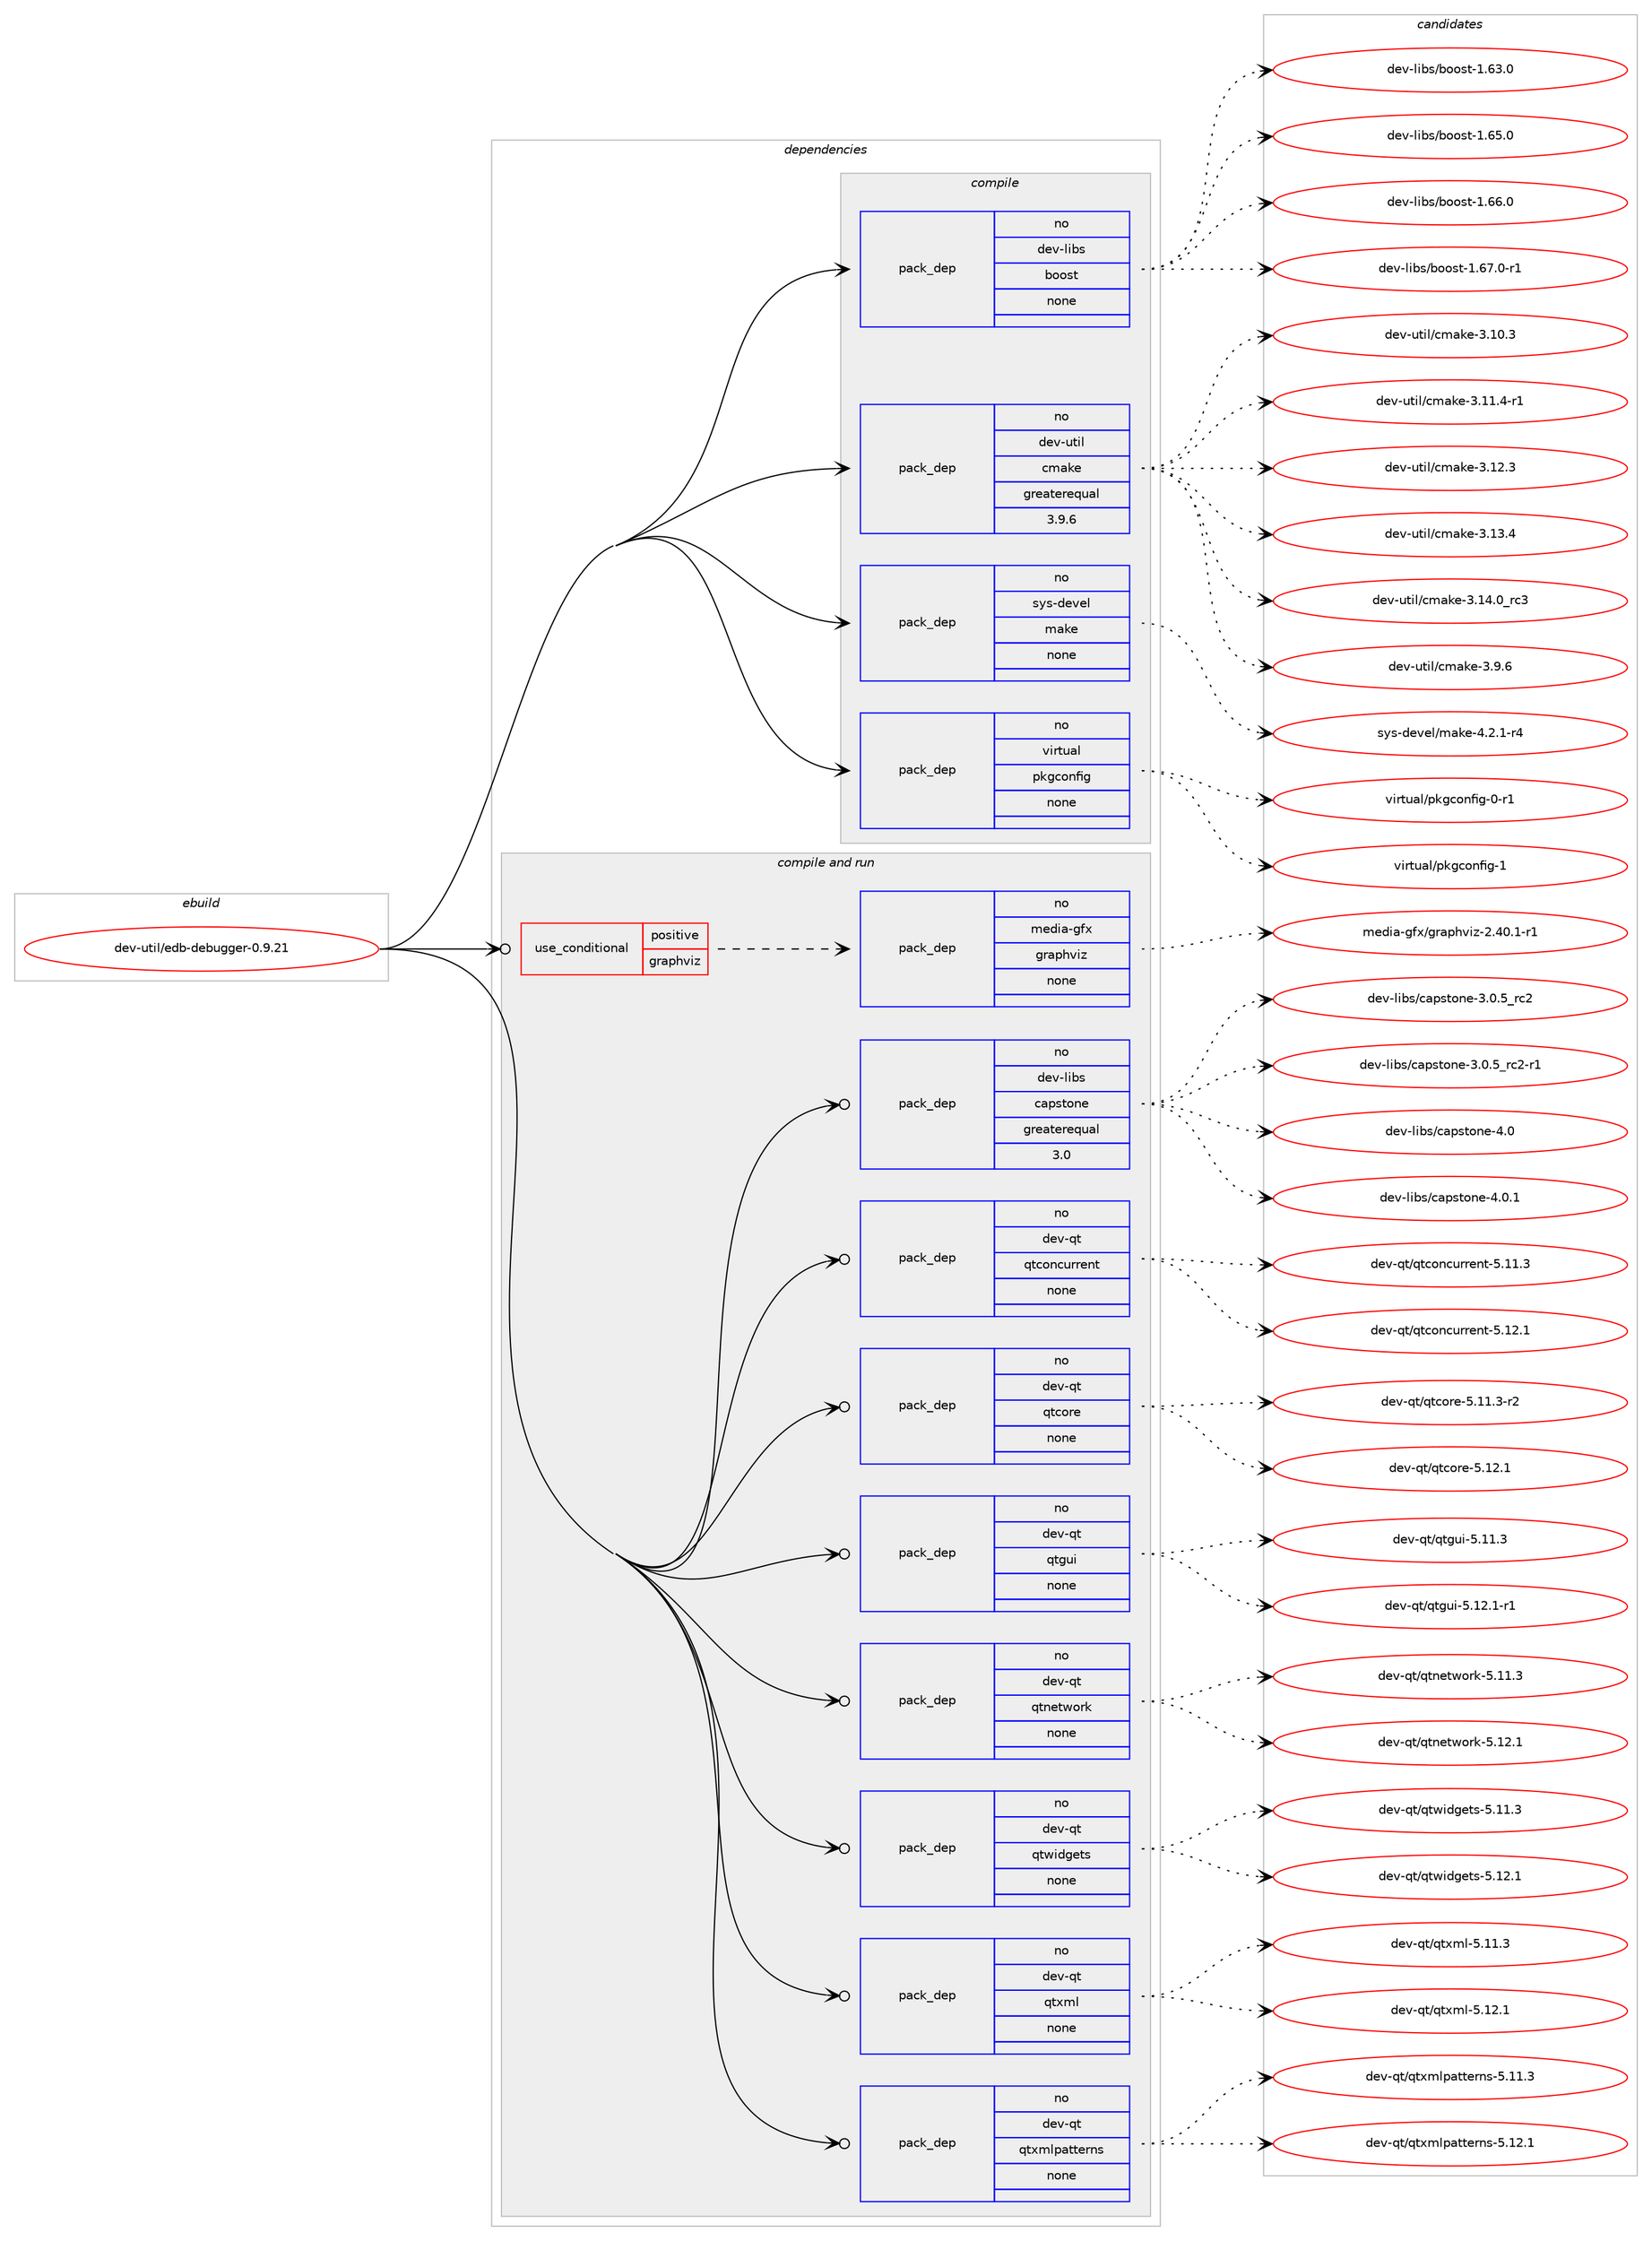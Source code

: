 digraph prolog {

# *************
# Graph options
# *************

newrank=true;
concentrate=true;
compound=true;
graph [rankdir=LR,fontname=Helvetica,fontsize=10,ranksep=1.5];#, ranksep=2.5, nodesep=0.2];
edge  [arrowhead=vee];
node  [fontname=Helvetica,fontsize=10];

# **********
# The ebuild
# **********

subgraph cluster_leftcol {
color=gray;
rank=same;
label=<<i>ebuild</i>>;
id [label="dev-util/edb-debugger-0.9.21", color=red, width=4, href="../dev-util/edb-debugger-0.9.21.svg"];
}

# ****************
# The dependencies
# ****************

subgraph cluster_midcol {
color=gray;
label=<<i>dependencies</i>>;
subgraph cluster_compile {
fillcolor="#eeeeee";
style=filled;
label=<<i>compile</i>>;
subgraph pack1096917 {
dependency1544793 [label=<<TABLE BORDER="0" CELLBORDER="1" CELLSPACING="0" CELLPADDING="4" WIDTH="220"><TR><TD ROWSPAN="6" CELLPADDING="30">pack_dep</TD></TR><TR><TD WIDTH="110">no</TD></TR><TR><TD>dev-libs</TD></TR><TR><TD>boost</TD></TR><TR><TD>none</TD></TR><TR><TD></TD></TR></TABLE>>, shape=none, color=blue];
}
id:e -> dependency1544793:w [weight=20,style="solid",arrowhead="vee"];
subgraph pack1096918 {
dependency1544794 [label=<<TABLE BORDER="0" CELLBORDER="1" CELLSPACING="0" CELLPADDING="4" WIDTH="220"><TR><TD ROWSPAN="6" CELLPADDING="30">pack_dep</TD></TR><TR><TD WIDTH="110">no</TD></TR><TR><TD>dev-util</TD></TR><TR><TD>cmake</TD></TR><TR><TD>greaterequal</TD></TR><TR><TD>3.9.6</TD></TR></TABLE>>, shape=none, color=blue];
}
id:e -> dependency1544794:w [weight=20,style="solid",arrowhead="vee"];
subgraph pack1096919 {
dependency1544795 [label=<<TABLE BORDER="0" CELLBORDER="1" CELLSPACING="0" CELLPADDING="4" WIDTH="220"><TR><TD ROWSPAN="6" CELLPADDING="30">pack_dep</TD></TR><TR><TD WIDTH="110">no</TD></TR><TR><TD>sys-devel</TD></TR><TR><TD>make</TD></TR><TR><TD>none</TD></TR><TR><TD></TD></TR></TABLE>>, shape=none, color=blue];
}
id:e -> dependency1544795:w [weight=20,style="solid",arrowhead="vee"];
subgraph pack1096920 {
dependency1544796 [label=<<TABLE BORDER="0" CELLBORDER="1" CELLSPACING="0" CELLPADDING="4" WIDTH="220"><TR><TD ROWSPAN="6" CELLPADDING="30">pack_dep</TD></TR><TR><TD WIDTH="110">no</TD></TR><TR><TD>virtual</TD></TR><TR><TD>pkgconfig</TD></TR><TR><TD>none</TD></TR><TR><TD></TD></TR></TABLE>>, shape=none, color=blue];
}
id:e -> dependency1544796:w [weight=20,style="solid",arrowhead="vee"];
}
subgraph cluster_compileandrun {
fillcolor="#eeeeee";
style=filled;
label=<<i>compile and run</i>>;
subgraph cond424253 {
dependency1544797 [label=<<TABLE BORDER="0" CELLBORDER="1" CELLSPACING="0" CELLPADDING="4"><TR><TD ROWSPAN="3" CELLPADDING="10">use_conditional</TD></TR><TR><TD>positive</TD></TR><TR><TD>graphviz</TD></TR></TABLE>>, shape=none, color=red];
subgraph pack1096921 {
dependency1544798 [label=<<TABLE BORDER="0" CELLBORDER="1" CELLSPACING="0" CELLPADDING="4" WIDTH="220"><TR><TD ROWSPAN="6" CELLPADDING="30">pack_dep</TD></TR><TR><TD WIDTH="110">no</TD></TR><TR><TD>media-gfx</TD></TR><TR><TD>graphviz</TD></TR><TR><TD>none</TD></TR><TR><TD></TD></TR></TABLE>>, shape=none, color=blue];
}
dependency1544797:e -> dependency1544798:w [weight=20,style="dashed",arrowhead="vee"];
}
id:e -> dependency1544797:w [weight=20,style="solid",arrowhead="odotvee"];
subgraph pack1096922 {
dependency1544799 [label=<<TABLE BORDER="0" CELLBORDER="1" CELLSPACING="0" CELLPADDING="4" WIDTH="220"><TR><TD ROWSPAN="6" CELLPADDING="30">pack_dep</TD></TR><TR><TD WIDTH="110">no</TD></TR><TR><TD>dev-libs</TD></TR><TR><TD>capstone</TD></TR><TR><TD>greaterequal</TD></TR><TR><TD>3.0</TD></TR></TABLE>>, shape=none, color=blue];
}
id:e -> dependency1544799:w [weight=20,style="solid",arrowhead="odotvee"];
subgraph pack1096923 {
dependency1544800 [label=<<TABLE BORDER="0" CELLBORDER="1" CELLSPACING="0" CELLPADDING="4" WIDTH="220"><TR><TD ROWSPAN="6" CELLPADDING="30">pack_dep</TD></TR><TR><TD WIDTH="110">no</TD></TR><TR><TD>dev-qt</TD></TR><TR><TD>qtconcurrent</TD></TR><TR><TD>none</TD></TR><TR><TD></TD></TR></TABLE>>, shape=none, color=blue];
}
id:e -> dependency1544800:w [weight=20,style="solid",arrowhead="odotvee"];
subgraph pack1096924 {
dependency1544801 [label=<<TABLE BORDER="0" CELLBORDER="1" CELLSPACING="0" CELLPADDING="4" WIDTH="220"><TR><TD ROWSPAN="6" CELLPADDING="30">pack_dep</TD></TR><TR><TD WIDTH="110">no</TD></TR><TR><TD>dev-qt</TD></TR><TR><TD>qtcore</TD></TR><TR><TD>none</TD></TR><TR><TD></TD></TR></TABLE>>, shape=none, color=blue];
}
id:e -> dependency1544801:w [weight=20,style="solid",arrowhead="odotvee"];
subgraph pack1096925 {
dependency1544802 [label=<<TABLE BORDER="0" CELLBORDER="1" CELLSPACING="0" CELLPADDING="4" WIDTH="220"><TR><TD ROWSPAN="6" CELLPADDING="30">pack_dep</TD></TR><TR><TD WIDTH="110">no</TD></TR><TR><TD>dev-qt</TD></TR><TR><TD>qtgui</TD></TR><TR><TD>none</TD></TR><TR><TD></TD></TR></TABLE>>, shape=none, color=blue];
}
id:e -> dependency1544802:w [weight=20,style="solid",arrowhead="odotvee"];
subgraph pack1096926 {
dependency1544803 [label=<<TABLE BORDER="0" CELLBORDER="1" CELLSPACING="0" CELLPADDING="4" WIDTH="220"><TR><TD ROWSPAN="6" CELLPADDING="30">pack_dep</TD></TR><TR><TD WIDTH="110">no</TD></TR><TR><TD>dev-qt</TD></TR><TR><TD>qtnetwork</TD></TR><TR><TD>none</TD></TR><TR><TD></TD></TR></TABLE>>, shape=none, color=blue];
}
id:e -> dependency1544803:w [weight=20,style="solid",arrowhead="odotvee"];
subgraph pack1096927 {
dependency1544804 [label=<<TABLE BORDER="0" CELLBORDER="1" CELLSPACING="0" CELLPADDING="4" WIDTH="220"><TR><TD ROWSPAN="6" CELLPADDING="30">pack_dep</TD></TR><TR><TD WIDTH="110">no</TD></TR><TR><TD>dev-qt</TD></TR><TR><TD>qtwidgets</TD></TR><TR><TD>none</TD></TR><TR><TD></TD></TR></TABLE>>, shape=none, color=blue];
}
id:e -> dependency1544804:w [weight=20,style="solid",arrowhead="odotvee"];
subgraph pack1096928 {
dependency1544805 [label=<<TABLE BORDER="0" CELLBORDER="1" CELLSPACING="0" CELLPADDING="4" WIDTH="220"><TR><TD ROWSPAN="6" CELLPADDING="30">pack_dep</TD></TR><TR><TD WIDTH="110">no</TD></TR><TR><TD>dev-qt</TD></TR><TR><TD>qtxml</TD></TR><TR><TD>none</TD></TR><TR><TD></TD></TR></TABLE>>, shape=none, color=blue];
}
id:e -> dependency1544805:w [weight=20,style="solid",arrowhead="odotvee"];
subgraph pack1096929 {
dependency1544806 [label=<<TABLE BORDER="0" CELLBORDER="1" CELLSPACING="0" CELLPADDING="4" WIDTH="220"><TR><TD ROWSPAN="6" CELLPADDING="30">pack_dep</TD></TR><TR><TD WIDTH="110">no</TD></TR><TR><TD>dev-qt</TD></TR><TR><TD>qtxmlpatterns</TD></TR><TR><TD>none</TD></TR><TR><TD></TD></TR></TABLE>>, shape=none, color=blue];
}
id:e -> dependency1544806:w [weight=20,style="solid",arrowhead="odotvee"];
}
subgraph cluster_run {
fillcolor="#eeeeee";
style=filled;
label=<<i>run</i>>;
}
}

# **************
# The candidates
# **************

subgraph cluster_choices {
rank=same;
color=gray;
label=<<i>candidates</i>>;

subgraph choice1096917 {
color=black;
nodesep=1;
choice1001011184510810598115479811111111511645494654514648 [label="dev-libs/boost-1.63.0", color=red, width=4,href="../dev-libs/boost-1.63.0.svg"];
choice1001011184510810598115479811111111511645494654534648 [label="dev-libs/boost-1.65.0", color=red, width=4,href="../dev-libs/boost-1.65.0.svg"];
choice1001011184510810598115479811111111511645494654544648 [label="dev-libs/boost-1.66.0", color=red, width=4,href="../dev-libs/boost-1.66.0.svg"];
choice10010111845108105981154798111111115116454946545546484511449 [label="dev-libs/boost-1.67.0-r1", color=red, width=4,href="../dev-libs/boost-1.67.0-r1.svg"];
dependency1544793:e -> choice1001011184510810598115479811111111511645494654514648:w [style=dotted,weight="100"];
dependency1544793:e -> choice1001011184510810598115479811111111511645494654534648:w [style=dotted,weight="100"];
dependency1544793:e -> choice1001011184510810598115479811111111511645494654544648:w [style=dotted,weight="100"];
dependency1544793:e -> choice10010111845108105981154798111111115116454946545546484511449:w [style=dotted,weight="100"];
}
subgraph choice1096918 {
color=black;
nodesep=1;
choice1001011184511711610510847991099710710145514649484651 [label="dev-util/cmake-3.10.3", color=red, width=4,href="../dev-util/cmake-3.10.3.svg"];
choice10010111845117116105108479910997107101455146494946524511449 [label="dev-util/cmake-3.11.4-r1", color=red, width=4,href="../dev-util/cmake-3.11.4-r1.svg"];
choice1001011184511711610510847991099710710145514649504651 [label="dev-util/cmake-3.12.3", color=red, width=4,href="../dev-util/cmake-3.12.3.svg"];
choice1001011184511711610510847991099710710145514649514652 [label="dev-util/cmake-3.13.4", color=red, width=4,href="../dev-util/cmake-3.13.4.svg"];
choice1001011184511711610510847991099710710145514649524648951149951 [label="dev-util/cmake-3.14.0_rc3", color=red, width=4,href="../dev-util/cmake-3.14.0_rc3.svg"];
choice10010111845117116105108479910997107101455146574654 [label="dev-util/cmake-3.9.6", color=red, width=4,href="../dev-util/cmake-3.9.6.svg"];
dependency1544794:e -> choice1001011184511711610510847991099710710145514649484651:w [style=dotted,weight="100"];
dependency1544794:e -> choice10010111845117116105108479910997107101455146494946524511449:w [style=dotted,weight="100"];
dependency1544794:e -> choice1001011184511711610510847991099710710145514649504651:w [style=dotted,weight="100"];
dependency1544794:e -> choice1001011184511711610510847991099710710145514649514652:w [style=dotted,weight="100"];
dependency1544794:e -> choice1001011184511711610510847991099710710145514649524648951149951:w [style=dotted,weight="100"];
dependency1544794:e -> choice10010111845117116105108479910997107101455146574654:w [style=dotted,weight="100"];
}
subgraph choice1096919 {
color=black;
nodesep=1;
choice1151211154510010111810110847109971071014552465046494511452 [label="sys-devel/make-4.2.1-r4", color=red, width=4,href="../sys-devel/make-4.2.1-r4.svg"];
dependency1544795:e -> choice1151211154510010111810110847109971071014552465046494511452:w [style=dotted,weight="100"];
}
subgraph choice1096920 {
color=black;
nodesep=1;
choice11810511411611797108471121071039911111010210510345484511449 [label="virtual/pkgconfig-0-r1", color=red, width=4,href="../virtual/pkgconfig-0-r1.svg"];
choice1181051141161179710847112107103991111101021051034549 [label="virtual/pkgconfig-1", color=red, width=4,href="../virtual/pkgconfig-1.svg"];
dependency1544796:e -> choice11810511411611797108471121071039911111010210510345484511449:w [style=dotted,weight="100"];
dependency1544796:e -> choice1181051141161179710847112107103991111101021051034549:w [style=dotted,weight="100"];
}
subgraph choice1096921 {
color=black;
nodesep=1;
choice10910110010597451031021204710311497112104118105122455046524846494511449 [label="media-gfx/graphviz-2.40.1-r1", color=red, width=4,href="../media-gfx/graphviz-2.40.1-r1.svg"];
dependency1544798:e -> choice10910110010597451031021204710311497112104118105122455046524846494511449:w [style=dotted,weight="100"];
}
subgraph choice1096922 {
color=black;
nodesep=1;
choice1001011184510810598115479997112115116111110101455146484653951149950 [label="dev-libs/capstone-3.0.5_rc2", color=red, width=4,href="../dev-libs/capstone-3.0.5_rc2.svg"];
choice10010111845108105981154799971121151161111101014551464846539511499504511449 [label="dev-libs/capstone-3.0.5_rc2-r1", color=red, width=4,href="../dev-libs/capstone-3.0.5_rc2-r1.svg"];
choice100101118451081059811547999711211511611111010145524648 [label="dev-libs/capstone-4.0", color=red, width=4,href="../dev-libs/capstone-4.0.svg"];
choice1001011184510810598115479997112115116111110101455246484649 [label="dev-libs/capstone-4.0.1", color=red, width=4,href="../dev-libs/capstone-4.0.1.svg"];
dependency1544799:e -> choice1001011184510810598115479997112115116111110101455146484653951149950:w [style=dotted,weight="100"];
dependency1544799:e -> choice10010111845108105981154799971121151161111101014551464846539511499504511449:w [style=dotted,weight="100"];
dependency1544799:e -> choice100101118451081059811547999711211511611111010145524648:w [style=dotted,weight="100"];
dependency1544799:e -> choice1001011184510810598115479997112115116111110101455246484649:w [style=dotted,weight="100"];
}
subgraph choice1096923 {
color=black;
nodesep=1;
choice1001011184511311647113116991111109911711411410111011645534649494651 [label="dev-qt/qtconcurrent-5.11.3", color=red, width=4,href="../dev-qt/qtconcurrent-5.11.3.svg"];
choice1001011184511311647113116991111109911711411410111011645534649504649 [label="dev-qt/qtconcurrent-5.12.1", color=red, width=4,href="../dev-qt/qtconcurrent-5.12.1.svg"];
dependency1544800:e -> choice1001011184511311647113116991111109911711411410111011645534649494651:w [style=dotted,weight="100"];
dependency1544800:e -> choice1001011184511311647113116991111109911711411410111011645534649504649:w [style=dotted,weight="100"];
}
subgraph choice1096924 {
color=black;
nodesep=1;
choice100101118451131164711311699111114101455346494946514511450 [label="dev-qt/qtcore-5.11.3-r2", color=red, width=4,href="../dev-qt/qtcore-5.11.3-r2.svg"];
choice10010111845113116471131169911111410145534649504649 [label="dev-qt/qtcore-5.12.1", color=red, width=4,href="../dev-qt/qtcore-5.12.1.svg"];
dependency1544801:e -> choice100101118451131164711311699111114101455346494946514511450:w [style=dotted,weight="100"];
dependency1544801:e -> choice10010111845113116471131169911111410145534649504649:w [style=dotted,weight="100"];
}
subgraph choice1096925 {
color=black;
nodesep=1;
choice100101118451131164711311610311710545534649494651 [label="dev-qt/qtgui-5.11.3", color=red, width=4,href="../dev-qt/qtgui-5.11.3.svg"];
choice1001011184511311647113116103117105455346495046494511449 [label="dev-qt/qtgui-5.12.1-r1", color=red, width=4,href="../dev-qt/qtgui-5.12.1-r1.svg"];
dependency1544802:e -> choice100101118451131164711311610311710545534649494651:w [style=dotted,weight="100"];
dependency1544802:e -> choice1001011184511311647113116103117105455346495046494511449:w [style=dotted,weight="100"];
}
subgraph choice1096926 {
color=black;
nodesep=1;
choice100101118451131164711311611010111611911111410745534649494651 [label="dev-qt/qtnetwork-5.11.3", color=red, width=4,href="../dev-qt/qtnetwork-5.11.3.svg"];
choice100101118451131164711311611010111611911111410745534649504649 [label="dev-qt/qtnetwork-5.12.1", color=red, width=4,href="../dev-qt/qtnetwork-5.12.1.svg"];
dependency1544803:e -> choice100101118451131164711311611010111611911111410745534649494651:w [style=dotted,weight="100"];
dependency1544803:e -> choice100101118451131164711311611010111611911111410745534649504649:w [style=dotted,weight="100"];
}
subgraph choice1096927 {
color=black;
nodesep=1;
choice100101118451131164711311611910510010310111611545534649494651 [label="dev-qt/qtwidgets-5.11.3", color=red, width=4,href="../dev-qt/qtwidgets-5.11.3.svg"];
choice100101118451131164711311611910510010310111611545534649504649 [label="dev-qt/qtwidgets-5.12.1", color=red, width=4,href="../dev-qt/qtwidgets-5.12.1.svg"];
dependency1544804:e -> choice100101118451131164711311611910510010310111611545534649494651:w [style=dotted,weight="100"];
dependency1544804:e -> choice100101118451131164711311611910510010310111611545534649504649:w [style=dotted,weight="100"];
}
subgraph choice1096928 {
color=black;
nodesep=1;
choice100101118451131164711311612010910845534649494651 [label="dev-qt/qtxml-5.11.3", color=red, width=4,href="../dev-qt/qtxml-5.11.3.svg"];
choice100101118451131164711311612010910845534649504649 [label="dev-qt/qtxml-5.12.1", color=red, width=4,href="../dev-qt/qtxml-5.12.1.svg"];
dependency1544805:e -> choice100101118451131164711311612010910845534649494651:w [style=dotted,weight="100"];
dependency1544805:e -> choice100101118451131164711311612010910845534649504649:w [style=dotted,weight="100"];
}
subgraph choice1096929 {
color=black;
nodesep=1;
choice10010111845113116471131161201091081129711611610111411011545534649494651 [label="dev-qt/qtxmlpatterns-5.11.3", color=red, width=4,href="../dev-qt/qtxmlpatterns-5.11.3.svg"];
choice10010111845113116471131161201091081129711611610111411011545534649504649 [label="dev-qt/qtxmlpatterns-5.12.1", color=red, width=4,href="../dev-qt/qtxmlpatterns-5.12.1.svg"];
dependency1544806:e -> choice10010111845113116471131161201091081129711611610111411011545534649494651:w [style=dotted,weight="100"];
dependency1544806:e -> choice10010111845113116471131161201091081129711611610111411011545534649504649:w [style=dotted,weight="100"];
}
}

}
